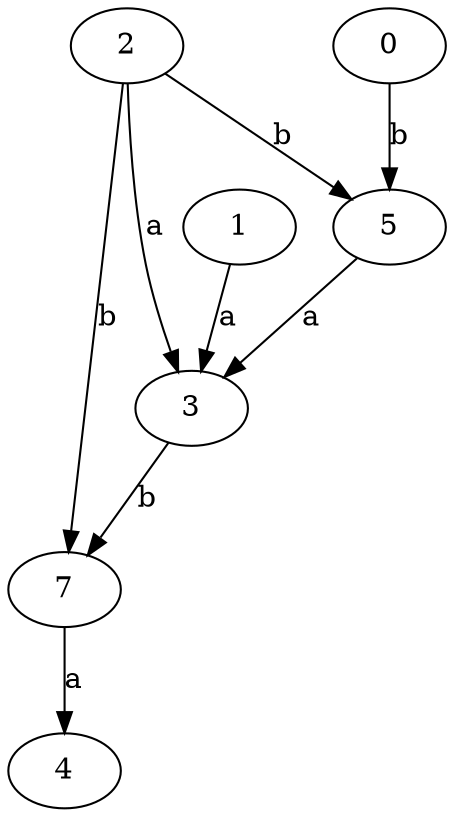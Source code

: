 strict digraph  {
2;
3;
0;
4;
1;
5;
7;
2 -> 3  [label=a];
2 -> 5  [label=b];
2 -> 7  [label=b];
3 -> 7  [label=b];
0 -> 5  [label=b];
1 -> 3  [label=a];
5 -> 3  [label=a];
7 -> 4  [label=a];
}
